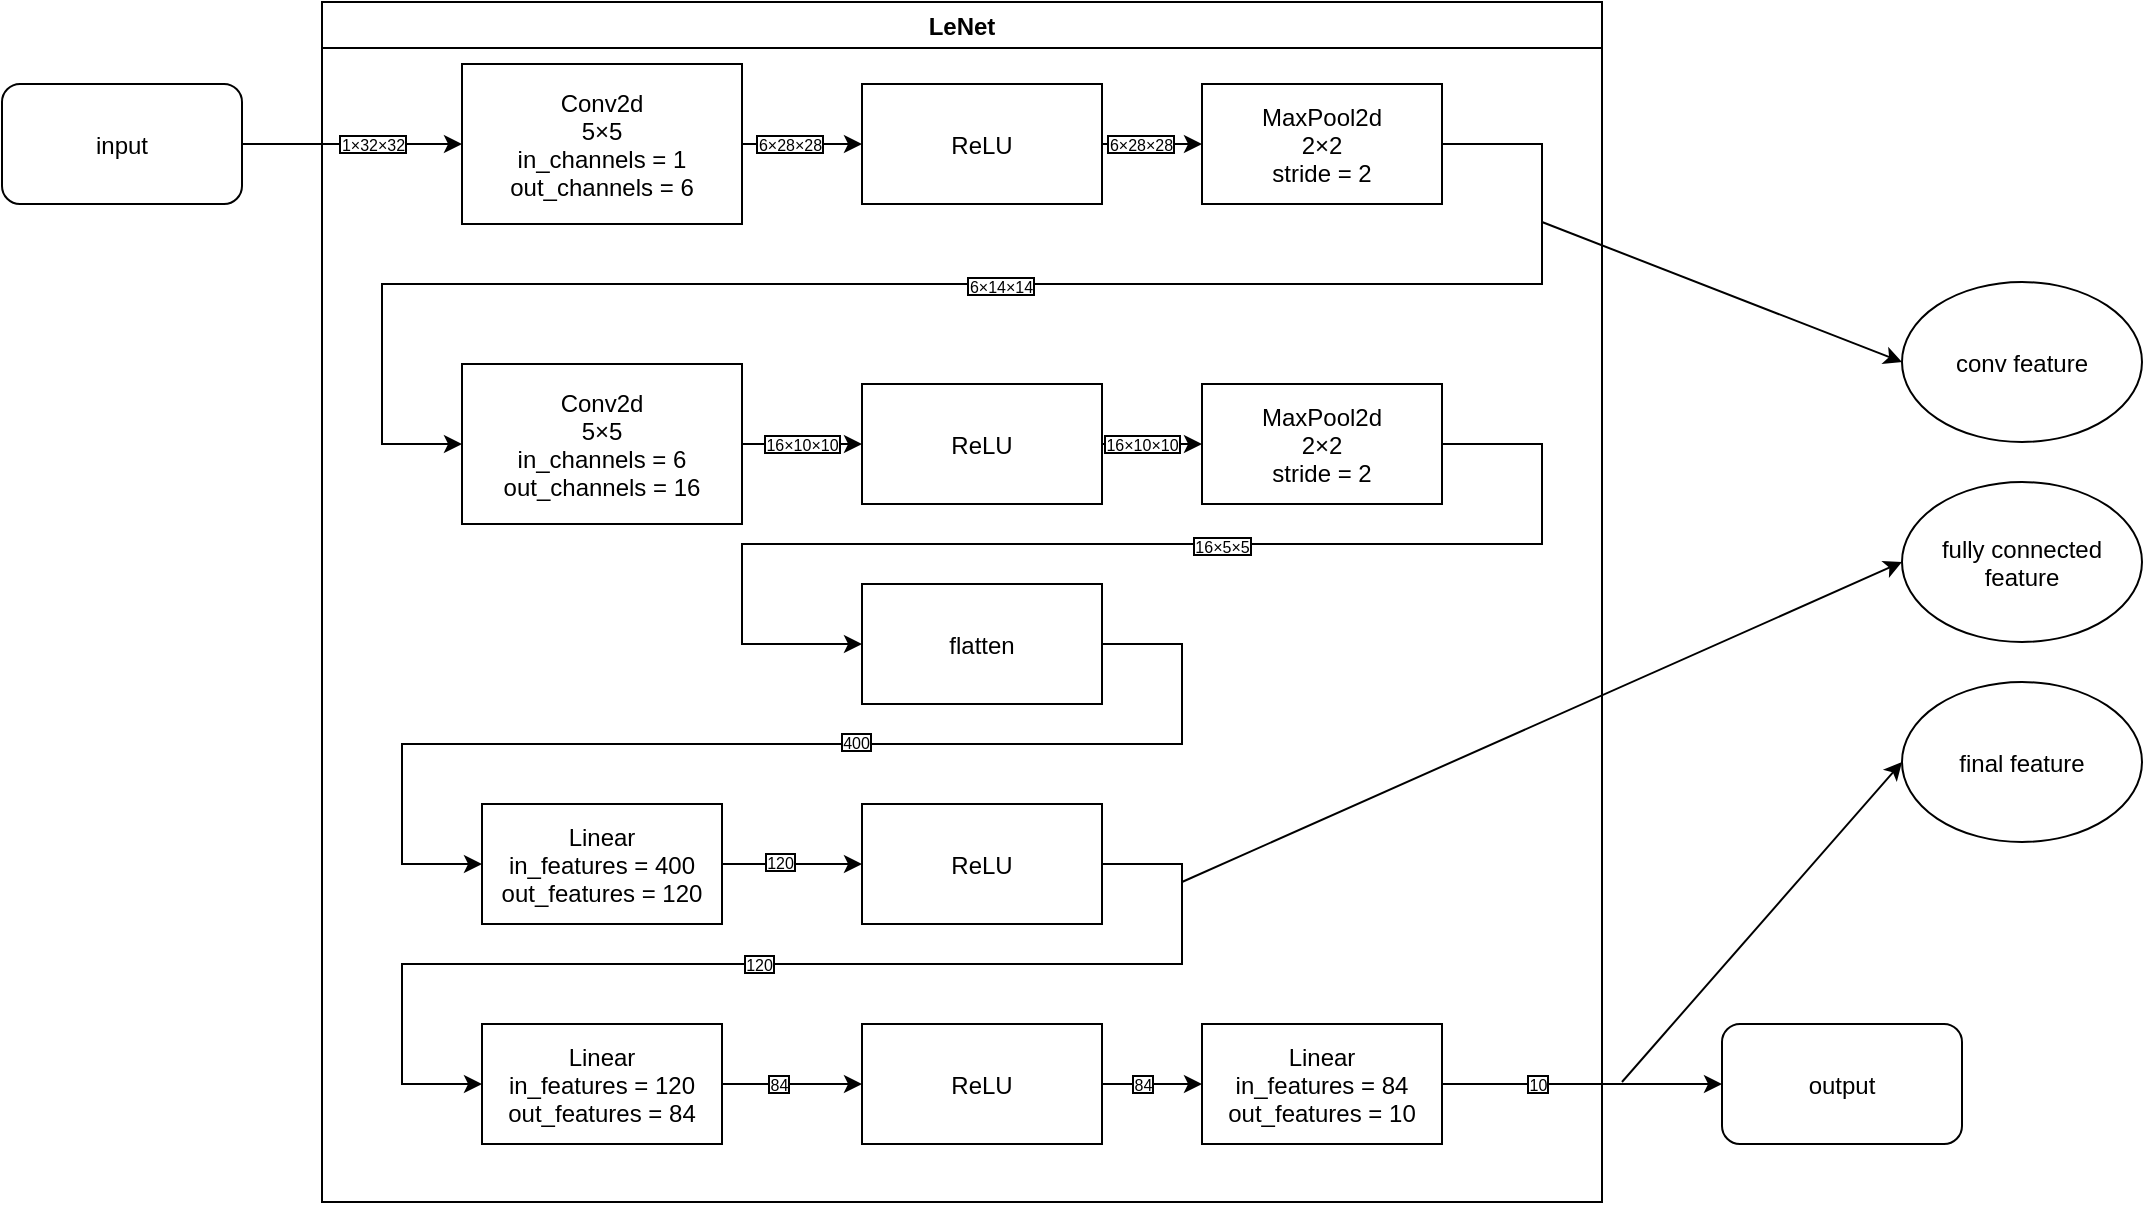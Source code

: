 <mxfile>
    <diagram id="zSH7mGsscCFFlCTcNE_k" name="第 1 页">
        <mxGraphModel dx="1433" dy="1113" grid="1" gridSize="10" guides="1" tooltips="1" connect="1" arrows="1" fold="1" page="1" pageScale="1" pageWidth="827" pageHeight="1169" math="0" shadow="0">
            <root>
                <mxCell id="0"/>
                <mxCell id="1" parent="0"/>
                <mxCell id="34" value="LeNet" style="swimlane;labelBorderColor=none;" parent="1" vertex="1">
                    <mxGeometry x="200" y="20" width="640" height="600" as="geometry">
                        <mxRectangle x="90" y="350" width="140" height="30" as="alternateBounds"/>
                    </mxGeometry>
                </mxCell>
                <mxCell id="4" value="Conv2d&#10;5×5&#10;in_channels = 1&#10;out_channels = 6" style="rounded=0;labelBorderColor=none;" parent="34" vertex="1">
                    <mxGeometry x="70" y="31" width="140" height="80" as="geometry"/>
                </mxCell>
                <mxCell id="5" value="ReLU" style="rounded=0;labelBorderColor=none;" parent="34" vertex="1">
                    <mxGeometry x="270" y="41" width="120" height="60" as="geometry"/>
                </mxCell>
                <mxCell id="14" value="" style="edgeStyle=none;exitX=1;exitY=0.5;exitDx=0;exitDy=0;entryX=0;entryY=0.5;entryDx=0;entryDy=0;labelBorderColor=none;" parent="34" source="4" target="5" edge="1">
                    <mxGeometry relative="1" as="geometry"/>
                </mxCell>
                <mxCell id="39" value="6×28×28" style="edgeLabel;align=center;verticalAlign=middle;resizable=0;points=[];fontSize=8;labelBorderColor=default;" parent="14" vertex="1" connectable="0">
                    <mxGeometry x="-0.198" relative="1" as="geometry">
                        <mxPoint as="offset"/>
                    </mxGeometry>
                </mxCell>
                <mxCell id="6" value="MaxPool2d&#10;2×2&#10;stride = 2" style="rounded=0;labelBorderColor=none;" parent="34" vertex="1">
                    <mxGeometry x="440" y="41" width="120" height="60" as="geometry"/>
                </mxCell>
                <mxCell id="15" value="" style="edgeStyle=none;exitX=1;exitY=0.5;exitDx=0;exitDy=0;entryX=0;entryY=0.5;entryDx=0;entryDy=0;labelBorderColor=none;" parent="34" source="5" target="6" edge="1">
                    <mxGeometry relative="1" as="geometry"/>
                </mxCell>
                <mxCell id="40" value="6×28×28" style="edgeLabel;align=center;verticalAlign=middle;resizable=0;points=[];fontSize=8;labelBorderColor=default;" parent="15" vertex="1" connectable="0">
                    <mxGeometry x="-0.228" relative="1" as="geometry">
                        <mxPoint as="offset"/>
                    </mxGeometry>
                </mxCell>
                <mxCell id="7" value="Conv2d&#10;5×5&#10;in_channels = 6&#10;out_channels = 16" style="rounded=0;labelBorderColor=none;" parent="34" vertex="1">
                    <mxGeometry x="70" y="181" width="140" height="80" as="geometry"/>
                </mxCell>
                <mxCell id="20" value="" style="edgeStyle=none;exitX=1;exitY=0.5;exitDx=0;exitDy=0;entryX=0;entryY=0.5;entryDx=0;entryDy=0;rounded=0;labelBorderColor=none;" parent="34" source="6" target="7" edge="1">
                    <mxGeometry relative="1" as="geometry">
                        <Array as="points">
                            <mxPoint x="610" y="71"/>
                            <mxPoint x="610" y="141"/>
                            <mxPoint x="30" y="141"/>
                            <mxPoint x="30" y="221"/>
                        </Array>
                    </mxGeometry>
                </mxCell>
                <mxCell id="41" value="6×14×14" style="edgeLabel;align=center;verticalAlign=middle;resizable=0;points=[];fontSize=8;labelBorderColor=default;" parent="20" vertex="1" connectable="0">
                    <mxGeometry x="-0.047" y="1" relative="1" as="geometry">
                        <mxPoint as="offset"/>
                    </mxGeometry>
                </mxCell>
                <mxCell id="8" value="ReLU" style="rounded=0;labelBorderColor=none;" parent="34" vertex="1">
                    <mxGeometry x="270" y="191" width="120" height="60" as="geometry"/>
                </mxCell>
                <mxCell id="16" value="" style="edgeStyle=none;exitX=1;exitY=0.5;exitDx=0;exitDy=0;entryX=0;entryY=0.5;entryDx=0;entryDy=0;labelBorderColor=none;" parent="34" source="7" target="8" edge="1">
                    <mxGeometry relative="1" as="geometry"/>
                </mxCell>
                <mxCell id="42" value="16×10×10" style="edgeLabel;align=center;verticalAlign=middle;resizable=0;points=[];fontSize=8;labelBorderColor=default;" parent="16" vertex="1" connectable="0">
                    <mxGeometry x="-0.337" y="1" relative="1" as="geometry">
                        <mxPoint x="10" y="1" as="offset"/>
                    </mxGeometry>
                </mxCell>
                <mxCell id="9" value="MaxPool2d&#10;2×2&#10;stride = 2" style="rounded=0;labelBorderColor=none;" parent="34" vertex="1">
                    <mxGeometry x="440" y="191" width="120" height="60" as="geometry"/>
                </mxCell>
                <mxCell id="17" value="" style="edgeStyle=none;exitX=1;exitY=0.5;exitDx=0;exitDy=0;entryX=0;entryY=0.5;entryDx=0;entryDy=0;labelBorderColor=none;" parent="34" source="8" target="9" edge="1">
                    <mxGeometry relative="1" as="geometry"/>
                </mxCell>
                <mxCell id="43" value="16×10×10" style="edgeLabel;align=center;verticalAlign=middle;resizable=0;points=[];fontSize=8;labelBorderColor=default;" parent="17" vertex="1" connectable="0">
                    <mxGeometry x="0.31" relative="1" as="geometry">
                        <mxPoint x="-13" as="offset"/>
                    </mxGeometry>
                </mxCell>
                <mxCell id="10" value="flatten" style="rounded=0;labelBorderColor=none;" parent="34" vertex="1">
                    <mxGeometry x="270" y="291" width="120" height="60" as="geometry"/>
                </mxCell>
                <mxCell id="23" value="" style="edgeStyle=none;rounded=0;exitX=1;exitY=0.5;exitDx=0;exitDy=0;entryX=0;entryY=0.5;entryDx=0;entryDy=0;labelBorderColor=none;" parent="34" source="9" target="10" edge="1">
                    <mxGeometry relative="1" as="geometry">
                        <Array as="points">
                            <mxPoint x="610" y="221"/>
                            <mxPoint x="610" y="271"/>
                            <mxPoint x="210" y="271"/>
                            <mxPoint x="210" y="321"/>
                        </Array>
                    </mxGeometry>
                </mxCell>
                <mxCell id="44" value="16×5×5" style="edgeLabel;align=center;verticalAlign=middle;resizable=0;points=[];fontSize=8;labelBorderColor=default;" parent="23" vertex="1" connectable="0">
                    <mxGeometry x="-0.147" y="1" relative="1" as="geometry">
                        <mxPoint as="offset"/>
                    </mxGeometry>
                </mxCell>
                <mxCell id="11" value="Linear&#10;in_features = 400&#10;out_features = 120" style="rounded=0;labelBorderColor=none;" parent="34" vertex="1">
                    <mxGeometry x="80" y="401" width="120" height="60" as="geometry"/>
                </mxCell>
                <mxCell id="24" value="" style="edgeStyle=none;rounded=0;exitX=1;exitY=0.5;exitDx=0;exitDy=0;entryX=0;entryY=0.5;entryDx=0;entryDy=0;labelBorderColor=none;" parent="34" source="10" target="11" edge="1">
                    <mxGeometry relative="1" as="geometry">
                        <Array as="points">
                            <mxPoint x="430" y="321"/>
                            <mxPoint x="430" y="371"/>
                            <mxPoint x="40" y="371"/>
                            <mxPoint x="40" y="431"/>
                        </Array>
                    </mxGeometry>
                </mxCell>
                <mxCell id="45" value="400" style="edgeLabel;align=center;verticalAlign=middle;resizable=0;points=[];fontSize=8;labelBorderColor=default;" parent="24" vertex="1" connectable="0">
                    <mxGeometry x="-0.128" y="-1" relative="1" as="geometry">
                        <mxPoint as="offset"/>
                    </mxGeometry>
                </mxCell>
                <mxCell id="12" value="Linear&#10;in_features = 120&#10;out_features = 84" style="rounded=0;labelBorderColor=none;" parent="34" vertex="1">
                    <mxGeometry x="80" y="511" width="120" height="60" as="geometry"/>
                </mxCell>
                <mxCell id="13" value="Linear&#10;in_features = 84&#10;out_features = 10" style="rounded=0;labelBorderColor=none;" parent="34" vertex="1">
                    <mxGeometry x="440" y="511" width="120" height="60" as="geometry"/>
                </mxCell>
                <mxCell id="28" value="" style="edgeStyle=none;rounded=0;exitX=1;exitY=0.5;exitDx=0;exitDy=0;entryX=0;entryY=0.5;entryDx=0;entryDy=0;labelBorderColor=none;" parent="34" source="18" target="12" edge="1">
                    <mxGeometry relative="1" as="geometry">
                        <Array as="points">
                            <mxPoint x="430" y="431"/>
                            <mxPoint x="430" y="481"/>
                            <mxPoint x="40" y="481"/>
                            <mxPoint x="40" y="541"/>
                        </Array>
                    </mxGeometry>
                </mxCell>
                <mxCell id="47" value="120" style="edgeLabel;align=center;verticalAlign=middle;resizable=0;points=[];fontSize=8;labelBorderColor=default;" parent="28" vertex="1" connectable="0">
                    <mxGeometry x="0.04" relative="1" as="geometry">
                        <mxPoint as="offset"/>
                    </mxGeometry>
                </mxCell>
                <mxCell id="18" value="ReLU" style="rounded=0;labelBorderColor=none;" parent="34" vertex="1">
                    <mxGeometry x="270" y="401" width="120" height="60" as="geometry"/>
                </mxCell>
                <mxCell id="25" value="" style="edgeStyle=none;rounded=0;exitX=1;exitY=0.5;exitDx=0;exitDy=0;entryX=0;entryY=0.5;entryDx=0;entryDy=0;labelBorderColor=none;" parent="34" source="11" target="18" edge="1">
                    <mxGeometry relative="1" as="geometry"/>
                </mxCell>
                <mxCell id="46" value="120" style="edgeLabel;align=center;verticalAlign=middle;resizable=0;points=[];fontSize=8;labelBorderColor=default;" parent="25" vertex="1" connectable="0">
                    <mxGeometry x="-0.173" y="1" relative="1" as="geometry">
                        <mxPoint as="offset"/>
                    </mxGeometry>
                </mxCell>
                <mxCell id="27" value="" style="edgeStyle=none;rounded=0;exitX=1;exitY=0.5;exitDx=0;exitDy=0;entryX=0;entryY=0.5;entryDx=0;entryDy=0;labelBorderColor=none;" parent="34" source="19" target="13" edge="1">
                    <mxGeometry relative="1" as="geometry"/>
                </mxCell>
                <mxCell id="49" value="84" style="edgeLabel;align=center;verticalAlign=middle;resizable=0;points=[];fontSize=8;labelBorderColor=default;" parent="27" vertex="1" connectable="0">
                    <mxGeometry x="-0.47" y="1" relative="1" as="geometry">
                        <mxPoint x="7" y="1" as="offset"/>
                    </mxGeometry>
                </mxCell>
                <mxCell id="19" value="ReLU" style="rounded=0;labelBorderColor=none;" parent="34" vertex="1">
                    <mxGeometry x="270" y="511" width="120" height="60" as="geometry"/>
                </mxCell>
                <mxCell id="26" value="" style="edgeStyle=none;rounded=0;exitX=1;exitY=0.5;exitDx=0;exitDy=0;entryX=0;entryY=0.5;entryDx=0;entryDy=0;labelBorderColor=none;" parent="34" source="12" target="19" edge="1">
                    <mxGeometry relative="1" as="geometry"/>
                </mxCell>
                <mxCell id="48" value="84" style="edgeLabel;align=center;verticalAlign=middle;resizable=0;points=[];fontSize=8;labelBorderColor=default;" parent="26" vertex="1" connectable="0">
                    <mxGeometry x="-0.186" relative="1" as="geometry">
                        <mxPoint as="offset"/>
                    </mxGeometry>
                </mxCell>
                <mxCell id="36" value="input" style="rounded=1;labelBorderColor=none;" parent="1" vertex="1">
                    <mxGeometry x="40" y="61" width="120" height="60" as="geometry"/>
                </mxCell>
                <mxCell id="32" value="" style="endArrow=classic;rounded=0;entryX=0;entryY=0.5;entryDx=0;entryDy=0;exitX=1;exitY=0.5;exitDx=0;exitDy=0;labelBorderColor=none;" parent="1" source="36" target="4" edge="1">
                    <mxGeometry width="50" height="50" relative="1" as="geometry">
                        <mxPoint x="170" y="91" as="sourcePoint"/>
                        <mxPoint x="405" y="341" as="targetPoint"/>
                    </mxGeometry>
                </mxCell>
                <mxCell id="38" value="1×32×32" style="edgeLabel;align=center;verticalAlign=middle;resizable=0;points=[];fontSize=8;labelBorderColor=default;" parent="32" vertex="1" connectable="0">
                    <mxGeometry x="0.188" relative="1" as="geometry">
                        <mxPoint as="offset"/>
                    </mxGeometry>
                </mxCell>
                <mxCell id="37" value="output" style="rounded=1;labelBorderColor=none;" parent="1" vertex="1">
                    <mxGeometry x="900" y="531" width="120" height="60" as="geometry"/>
                </mxCell>
                <mxCell id="31" value="" style="edgeStyle=none;rounded=0;exitX=1;exitY=0.5;exitDx=0;exitDy=0;entryX=0;entryY=0.5;entryDx=0;entryDy=0;labelBorderColor=none;" parent="1" source="13" target="37" edge="1">
                    <mxGeometry relative="1" as="geometry">
                        <mxPoint x="895" y="560.667" as="targetPoint"/>
                    </mxGeometry>
                </mxCell>
                <mxCell id="50" value="10" style="edgeLabel;align=center;verticalAlign=middle;resizable=0;points=[];fontSize=8;labelBorderColor=default;" parent="31" vertex="1" connectable="0">
                    <mxGeometry x="-0.314" relative="1" as="geometry">
                        <mxPoint as="offset"/>
                    </mxGeometry>
                </mxCell>
                <mxCell id="51" value="" style="endArrow=classic;html=1;entryX=0;entryY=0.5;entryDx=0;entryDy=0;" edge="1" parent="1" target="55">
                    <mxGeometry width="50" height="50" relative="1" as="geometry">
                        <mxPoint x="810" y="130" as="sourcePoint"/>
                        <mxPoint x="960" y="240" as="targetPoint"/>
                    </mxGeometry>
                </mxCell>
                <mxCell id="52" value="" style="endArrow=classic;html=1;entryX=0;entryY=0.5;entryDx=0;entryDy=0;" edge="1" parent="1" target="56">
                    <mxGeometry width="50" height="50" relative="1" as="geometry">
                        <mxPoint x="630" y="460" as="sourcePoint"/>
                        <mxPoint x="960" y="280" as="targetPoint"/>
                    </mxGeometry>
                </mxCell>
                <mxCell id="53" value="" style="endArrow=classic;html=1;entryX=0;entryY=0.5;entryDx=0;entryDy=0;" edge="1" parent="1" target="57">
                    <mxGeometry width="50" height="50" relative="1" as="geometry">
                        <mxPoint x="850" y="560" as="sourcePoint"/>
                        <mxPoint x="960" y="320" as="targetPoint"/>
                    </mxGeometry>
                </mxCell>
                <mxCell id="55" value="conv feature" style="ellipse;" vertex="1" parent="1">
                    <mxGeometry x="990" y="160" width="120" height="80" as="geometry"/>
                </mxCell>
                <mxCell id="56" value="fully connected &#10;feature" style="ellipse;" vertex="1" parent="1">
                    <mxGeometry x="990" y="260" width="120" height="80" as="geometry"/>
                </mxCell>
                <mxCell id="57" value="final feature" style="ellipse;" vertex="1" parent="1">
                    <mxGeometry x="990" y="360" width="120" height="80" as="geometry"/>
                </mxCell>
            </root>
        </mxGraphModel>
    </diagram>
</mxfile>